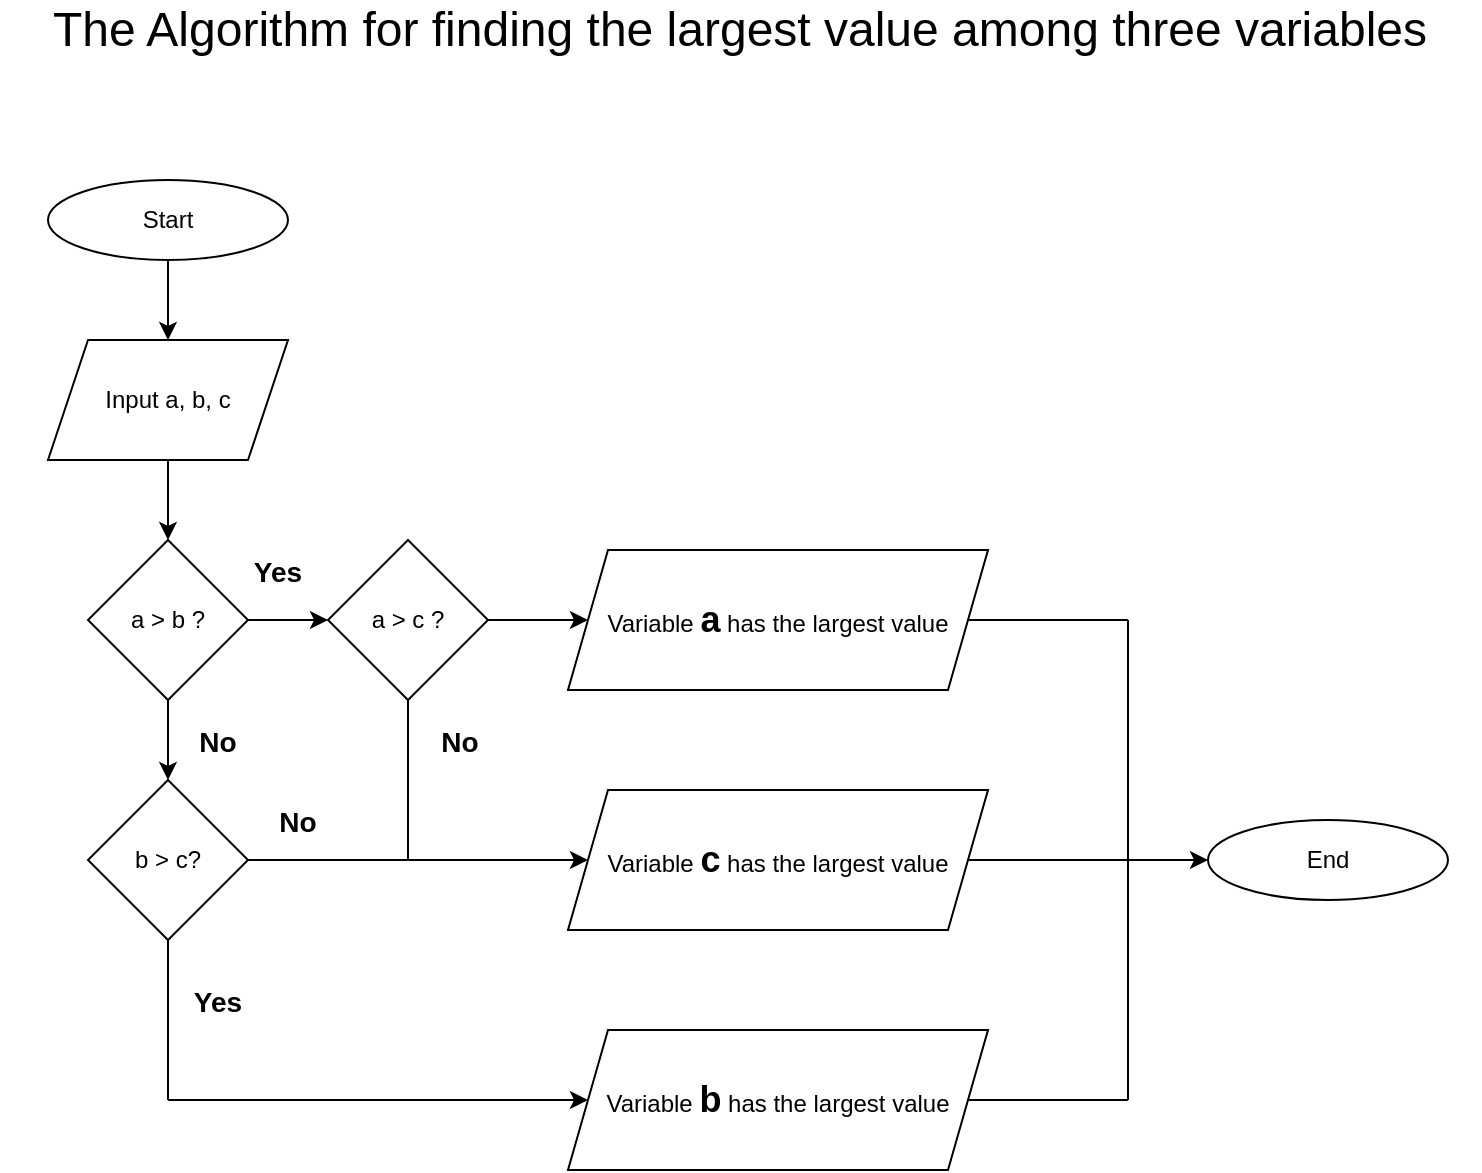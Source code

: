 <mxfile version="20.4.0" type="github">
  <diagram id="YZ1FBNoXIo6I9_LNRTpu" name="Страница 1">
    <mxGraphModel dx="1422" dy="794" grid="1" gridSize="10" guides="1" tooltips="1" connect="1" arrows="1" fold="1" page="1" pageScale="1" pageWidth="827" pageHeight="1169" math="0" shadow="0">
      <root>
        <mxCell id="0" />
        <mxCell id="1" parent="0" />
        <mxCell id="2Cebsvnef0jbZdlJV9eC-1" value="Start" style="ellipse;whiteSpace=wrap;html=1;" vertex="1" parent="1">
          <mxGeometry x="64" y="130" width="120" height="40" as="geometry" />
        </mxCell>
        <mxCell id="2Cebsvnef0jbZdlJV9eC-2" value="Input a, b, c" style="shape=parallelogram;perimeter=parallelogramPerimeter;whiteSpace=wrap;html=1;fixedSize=1;" vertex="1" parent="1">
          <mxGeometry x="64" y="210" width="120" height="60" as="geometry" />
        </mxCell>
        <mxCell id="2Cebsvnef0jbZdlJV9eC-3" value="a &amp;gt; b ?" style="rhombus;whiteSpace=wrap;html=1;" vertex="1" parent="1">
          <mxGeometry x="84" y="310" width="80" height="80" as="geometry" />
        </mxCell>
        <mxCell id="2Cebsvnef0jbZdlJV9eC-4" value="a &amp;gt; c ?" style="rhombus;whiteSpace=wrap;html=1;" vertex="1" parent="1">
          <mxGeometry x="204" y="310" width="80" height="80" as="geometry" />
        </mxCell>
        <mxCell id="2Cebsvnef0jbZdlJV9eC-5" value="b &amp;gt; c?" style="rhombus;whiteSpace=wrap;html=1;" vertex="1" parent="1">
          <mxGeometry x="84" y="430" width="80" height="80" as="geometry" />
        </mxCell>
        <mxCell id="2Cebsvnef0jbZdlJV9eC-6" value="Variable &lt;b&gt;&lt;font style=&quot;font-size: 18px;&quot;&gt;a&lt;/font&gt;&lt;/b&gt; has the&amp;nbsp;largest value" style="shape=parallelogram;perimeter=parallelogramPerimeter;whiteSpace=wrap;html=1;fixedSize=1;" vertex="1" parent="1">
          <mxGeometry x="324" y="315" width="210" height="70" as="geometry" />
        </mxCell>
        <mxCell id="2Cebsvnef0jbZdlJV9eC-11" value="Variable &lt;span style=&quot;font-size: 18px;&quot;&gt;&lt;b&gt;c&lt;/b&gt;&lt;/span&gt;&amp;nbsp;has the&amp;nbsp;largest value" style="shape=parallelogram;perimeter=parallelogramPerimeter;whiteSpace=wrap;html=1;fixedSize=1;" vertex="1" parent="1">
          <mxGeometry x="324" y="435" width="210" height="70" as="geometry" />
        </mxCell>
        <mxCell id="2Cebsvnef0jbZdlJV9eC-12" value="Variable &lt;span style=&quot;font-size: 18px;&quot;&gt;&lt;b&gt;b&lt;/b&gt;&lt;/span&gt;&amp;nbsp;has the&amp;nbsp;largest value" style="shape=parallelogram;perimeter=parallelogramPerimeter;whiteSpace=wrap;html=1;fixedSize=1;" vertex="1" parent="1">
          <mxGeometry x="324" y="555" width="210" height="70" as="geometry" />
        </mxCell>
        <mxCell id="2Cebsvnef0jbZdlJV9eC-13" value="End" style="ellipse;whiteSpace=wrap;html=1;" vertex="1" parent="1">
          <mxGeometry x="644" y="450" width="120" height="40" as="geometry" />
        </mxCell>
        <mxCell id="2Cebsvnef0jbZdlJV9eC-14" value="" style="endArrow=classic;html=1;rounded=0;fontSize=18;exitX=0.5;exitY=1;exitDx=0;exitDy=0;" edge="1" parent="1" source="2Cebsvnef0jbZdlJV9eC-1">
          <mxGeometry width="50" height="50" relative="1" as="geometry">
            <mxPoint x="354" y="500" as="sourcePoint" />
            <mxPoint x="124" y="210" as="targetPoint" />
          </mxGeometry>
        </mxCell>
        <mxCell id="2Cebsvnef0jbZdlJV9eC-15" value="" style="endArrow=classic;html=1;rounded=0;fontSize=18;exitX=0.5;exitY=1;exitDx=0;exitDy=0;entryX=0.5;entryY=0;entryDx=0;entryDy=0;" edge="1" parent="1" source="2Cebsvnef0jbZdlJV9eC-2" target="2Cebsvnef0jbZdlJV9eC-3">
          <mxGeometry width="50" height="50" relative="1" as="geometry">
            <mxPoint x="54" y="640" as="sourcePoint" />
            <mxPoint x="124" y="320" as="targetPoint" />
          </mxGeometry>
        </mxCell>
        <mxCell id="2Cebsvnef0jbZdlJV9eC-16" value="" style="endArrow=classic;html=1;rounded=0;fontSize=18;exitX=1;exitY=0.5;exitDx=0;exitDy=0;entryX=0;entryY=0.5;entryDx=0;entryDy=0;" edge="1" parent="1" source="2Cebsvnef0jbZdlJV9eC-3" target="2Cebsvnef0jbZdlJV9eC-4">
          <mxGeometry width="50" height="50" relative="1" as="geometry">
            <mxPoint x="124" y="610" as="sourcePoint" />
            <mxPoint x="174" y="560" as="targetPoint" />
          </mxGeometry>
        </mxCell>
        <mxCell id="2Cebsvnef0jbZdlJV9eC-17" value="" style="endArrow=classic;html=1;rounded=0;fontSize=18;exitX=1;exitY=0.5;exitDx=0;exitDy=0;entryX=0;entryY=0.5;entryDx=0;entryDy=0;" edge="1" parent="1" source="2Cebsvnef0jbZdlJV9eC-4" target="2Cebsvnef0jbZdlJV9eC-6">
          <mxGeometry width="50" height="50" relative="1" as="geometry">
            <mxPoint x="214" y="570" as="sourcePoint" />
            <mxPoint x="264" y="520" as="targetPoint" />
          </mxGeometry>
        </mxCell>
        <mxCell id="2Cebsvnef0jbZdlJV9eC-18" value="" style="endArrow=none;html=1;rounded=0;fontSize=18;entryX=1;entryY=0.5;entryDx=0;entryDy=0;" edge="1" parent="1" target="2Cebsvnef0jbZdlJV9eC-6">
          <mxGeometry width="50" height="50" relative="1" as="geometry">
            <mxPoint x="604" y="350" as="sourcePoint" />
            <mxPoint x="404" y="450" as="targetPoint" />
          </mxGeometry>
        </mxCell>
        <mxCell id="2Cebsvnef0jbZdlJV9eC-19" value="" style="endArrow=none;html=1;rounded=0;fontSize=18;entryX=0.5;entryY=1;entryDx=0;entryDy=0;" edge="1" parent="1" target="2Cebsvnef0jbZdlJV9eC-4">
          <mxGeometry width="50" height="50" relative="1" as="geometry">
            <mxPoint x="244" y="470" as="sourcePoint" />
            <mxPoint x="224" y="560" as="targetPoint" />
          </mxGeometry>
        </mxCell>
        <mxCell id="2Cebsvnef0jbZdlJV9eC-20" value="" style="endArrow=classic;html=1;rounded=0;fontSize=18;exitX=1;exitY=0.5;exitDx=0;exitDy=0;entryX=0;entryY=0.5;entryDx=0;entryDy=0;" edge="1" parent="1" source="2Cebsvnef0jbZdlJV9eC-5" target="2Cebsvnef0jbZdlJV9eC-11">
          <mxGeometry width="50" height="50" relative="1" as="geometry">
            <mxPoint x="194" y="640" as="sourcePoint" />
            <mxPoint x="344" y="470" as="targetPoint" />
          </mxGeometry>
        </mxCell>
        <mxCell id="2Cebsvnef0jbZdlJV9eC-21" value="" style="endArrow=none;html=1;rounded=0;fontSize=18;entryX=0.5;entryY=1;entryDx=0;entryDy=0;" edge="1" parent="1" target="2Cebsvnef0jbZdlJV9eC-5">
          <mxGeometry width="50" height="50" relative="1" as="geometry">
            <mxPoint x="124" y="590" as="sourcePoint" />
            <mxPoint x="154" y="630" as="targetPoint" />
          </mxGeometry>
        </mxCell>
        <mxCell id="2Cebsvnef0jbZdlJV9eC-22" value="" style="endArrow=classic;html=1;rounded=0;fontSize=18;entryX=0;entryY=0.5;entryDx=0;entryDy=0;" edge="1" parent="1" target="2Cebsvnef0jbZdlJV9eC-12">
          <mxGeometry width="50" height="50" relative="1" as="geometry">
            <mxPoint x="124" y="590" as="sourcePoint" />
            <mxPoint x="194" y="660" as="targetPoint" />
          </mxGeometry>
        </mxCell>
        <mxCell id="2Cebsvnef0jbZdlJV9eC-23" value="" style="endArrow=classic;html=1;rounded=0;fontSize=18;exitX=0.5;exitY=1;exitDx=0;exitDy=0;entryX=0.5;entryY=0;entryDx=0;entryDy=0;" edge="1" parent="1" source="2Cebsvnef0jbZdlJV9eC-3" target="2Cebsvnef0jbZdlJV9eC-5">
          <mxGeometry width="50" height="50" relative="1" as="geometry">
            <mxPoint x="84" y="690" as="sourcePoint" />
            <mxPoint x="134" y="640" as="targetPoint" />
          </mxGeometry>
        </mxCell>
        <mxCell id="2Cebsvnef0jbZdlJV9eC-24" value="" style="endArrow=none;html=1;rounded=0;fontSize=18;exitX=1;exitY=0.5;exitDx=0;exitDy=0;" edge="1" parent="1" source="2Cebsvnef0jbZdlJV9eC-12">
          <mxGeometry width="50" height="50" relative="1" as="geometry">
            <mxPoint x="624" y="660" as="sourcePoint" />
            <mxPoint x="604" y="590" as="targetPoint" />
          </mxGeometry>
        </mxCell>
        <mxCell id="2Cebsvnef0jbZdlJV9eC-26" value="" style="endArrow=none;html=1;rounded=0;fontSize=18;" edge="1" parent="1">
          <mxGeometry width="50" height="50" relative="1" as="geometry">
            <mxPoint x="604" y="590" as="sourcePoint" />
            <mxPoint x="604" y="350" as="targetPoint" />
          </mxGeometry>
        </mxCell>
        <mxCell id="2Cebsvnef0jbZdlJV9eC-27" value="" style="endArrow=classic;html=1;rounded=0;fontSize=18;exitX=1;exitY=0.5;exitDx=0;exitDy=0;entryX=0;entryY=0.5;entryDx=0;entryDy=0;" edge="1" parent="1" source="2Cebsvnef0jbZdlJV9eC-11" target="2Cebsvnef0jbZdlJV9eC-13">
          <mxGeometry width="50" height="50" relative="1" as="geometry">
            <mxPoint x="354" y="500" as="sourcePoint" />
            <mxPoint x="404" y="450" as="targetPoint" />
          </mxGeometry>
        </mxCell>
        <mxCell id="2Cebsvnef0jbZdlJV9eC-28" value="&lt;b&gt;&lt;font style=&quot;font-size: 14px;&quot;&gt;Yes&lt;/font&gt;&lt;/b&gt;" style="text;html=1;strokeColor=none;fillColor=none;align=center;verticalAlign=middle;whiteSpace=wrap;rounded=0;fontSize=18;" vertex="1" parent="1">
          <mxGeometry x="154" y="315" width="50" height="20" as="geometry" />
        </mxCell>
        <mxCell id="2Cebsvnef0jbZdlJV9eC-30" value="&lt;b&gt;&lt;font style=&quot;font-size: 14px;&quot;&gt;Yes&lt;/font&gt;&lt;/b&gt;" style="text;html=1;strokeColor=none;fillColor=none;align=center;verticalAlign=middle;whiteSpace=wrap;rounded=0;fontSize=18;" vertex="1" parent="1">
          <mxGeometry x="124" y="530" width="50" height="20" as="geometry" />
        </mxCell>
        <mxCell id="2Cebsvnef0jbZdlJV9eC-31" value="&lt;b&gt;&lt;font style=&quot;font-size: 14px;&quot;&gt;No&lt;/font&gt;&lt;/b&gt;" style="text;html=1;strokeColor=none;fillColor=none;align=center;verticalAlign=middle;whiteSpace=wrap;rounded=0;fontSize=18;" vertex="1" parent="1">
          <mxGeometry x="129" y="400" width="40" height="20" as="geometry" />
        </mxCell>
        <mxCell id="2Cebsvnef0jbZdlJV9eC-32" value="&lt;b&gt;&lt;font style=&quot;font-size: 14px;&quot;&gt;No&lt;/font&gt;&lt;/b&gt;" style="text;html=1;strokeColor=none;fillColor=none;align=center;verticalAlign=middle;whiteSpace=wrap;rounded=0;fontSize=18;" vertex="1" parent="1">
          <mxGeometry x="169" y="440" width="40" height="20" as="geometry" />
        </mxCell>
        <mxCell id="2Cebsvnef0jbZdlJV9eC-33" value="&lt;b&gt;&lt;font style=&quot;font-size: 14px;&quot;&gt;No&lt;/font&gt;&lt;/b&gt;" style="text;html=1;strokeColor=none;fillColor=none;align=center;verticalAlign=middle;whiteSpace=wrap;rounded=0;fontSize=18;" vertex="1" parent="1">
          <mxGeometry x="250" y="400" width="40" height="20" as="geometry" />
        </mxCell>
        <mxCell id="2Cebsvnef0jbZdlJV9eC-34" value="&lt;font style=&quot;font-size: 24px;&quot;&gt;The Algorithm for finding the largest value among three variables&lt;/font&gt;" style="text;html=1;strokeColor=none;fillColor=none;align=center;verticalAlign=middle;whiteSpace=wrap;rounded=0;fontSize=14;" vertex="1" parent="1">
          <mxGeometry x="40" y="40" width="740" height="30" as="geometry" />
        </mxCell>
      </root>
    </mxGraphModel>
  </diagram>
</mxfile>
